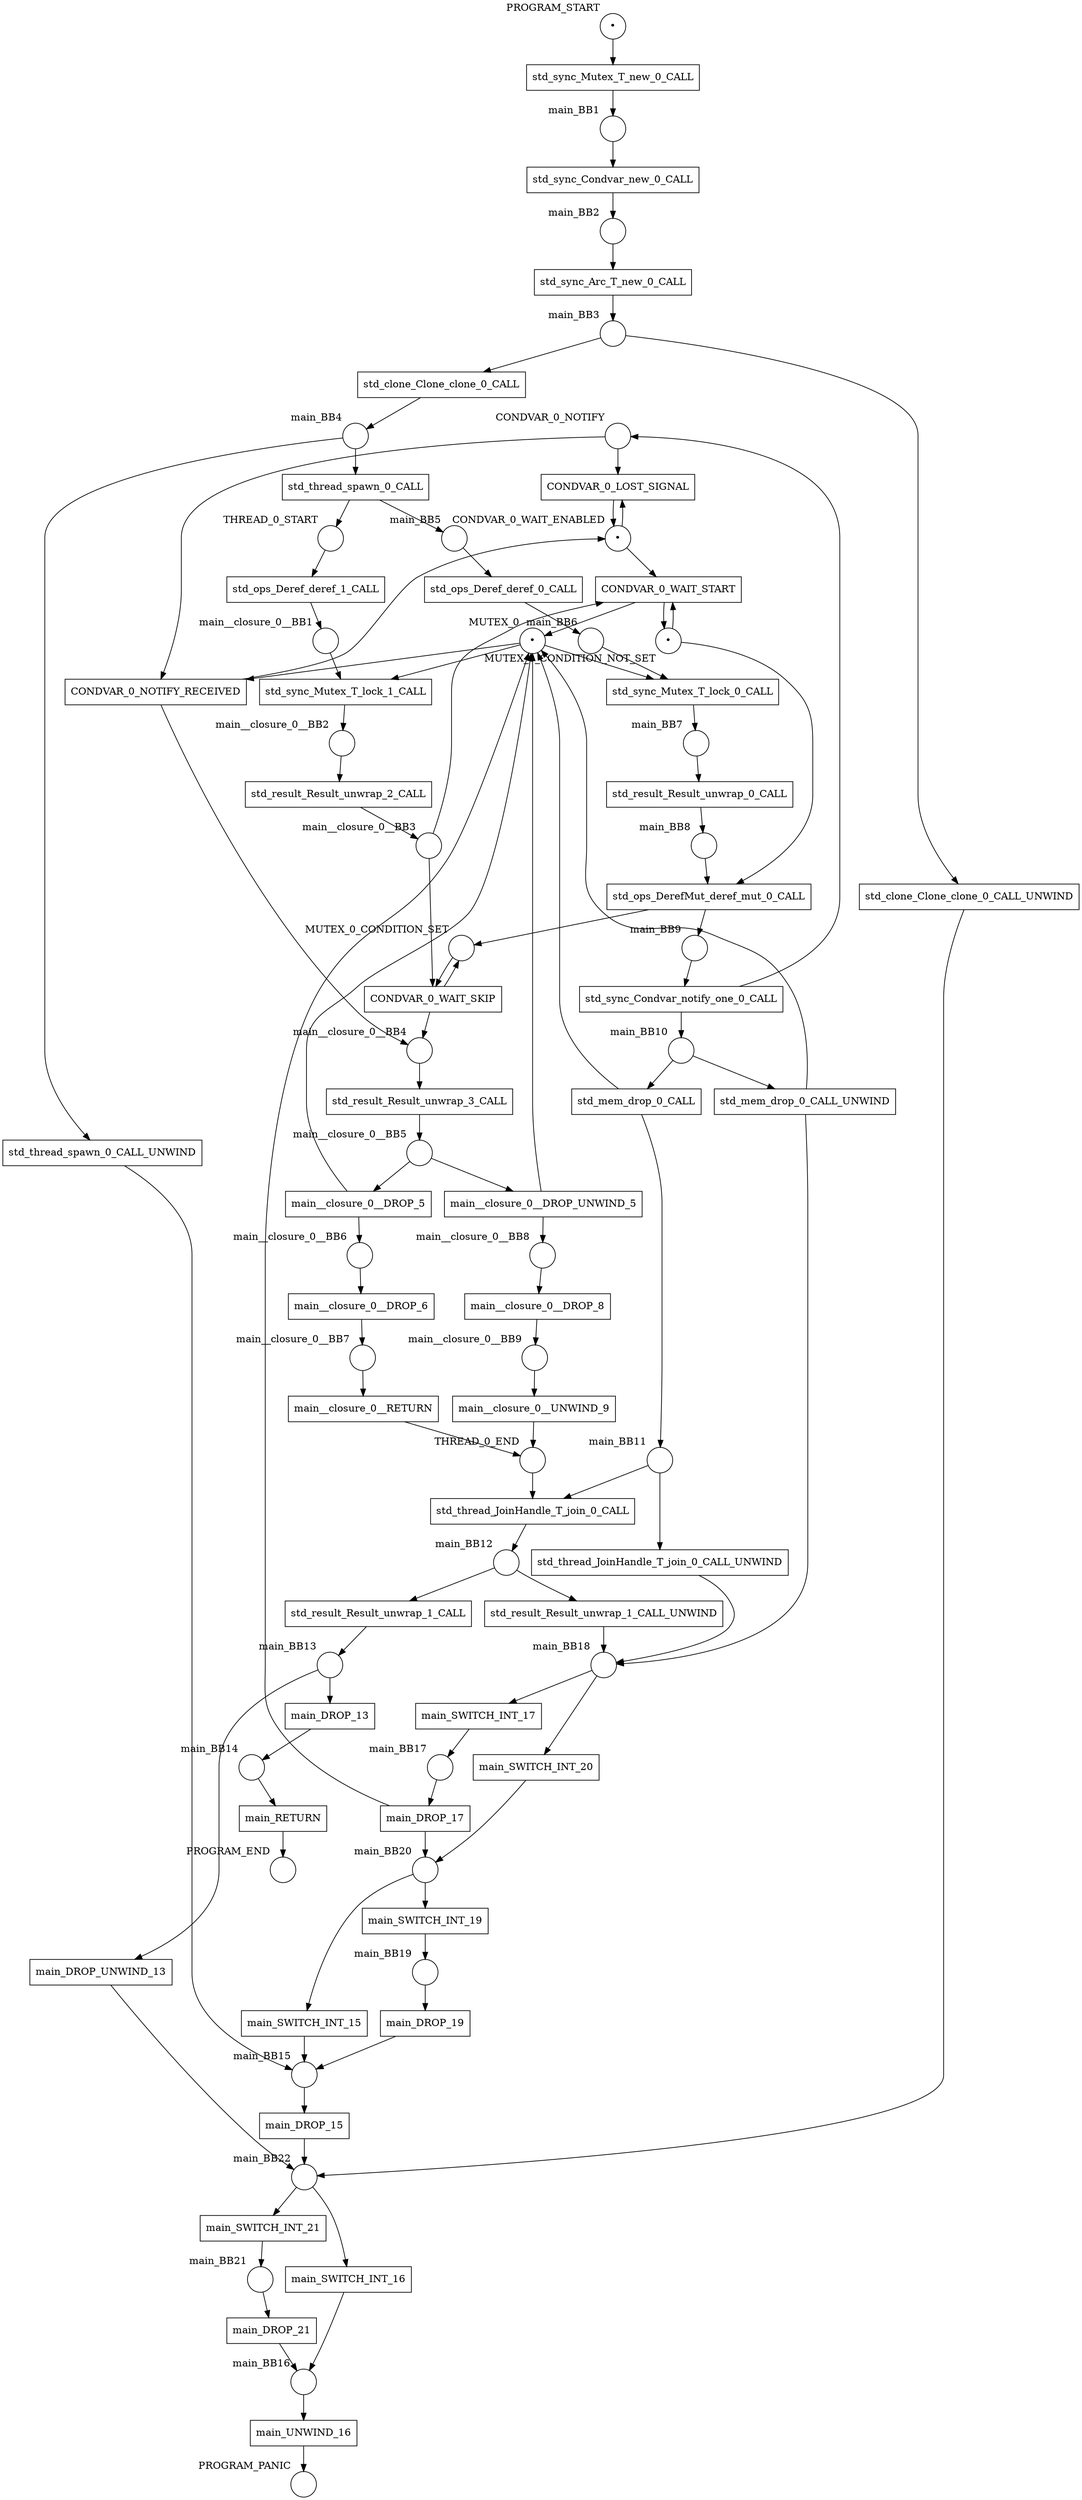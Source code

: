 digraph petrinet {
    CONDVAR_0_NOTIFY [shape="circle" xlabel="CONDVAR_0_NOTIFY" label=""];
    CONDVAR_0_WAIT_ENABLED [shape="circle" xlabel="CONDVAR_0_WAIT_ENABLED" label="•"];
    MUTEX_0 [shape="circle" xlabel="MUTEX_0" label="•"];
    MUTEX_0_CONDITION_NOT_SET [shape="circle" xlabel="MUTEX_0_CONDITION_NOT_SET" label="•"];
    MUTEX_0_CONDITION_SET [shape="circle" xlabel="MUTEX_0_CONDITION_SET" label=""];
    PROGRAM_END [shape="circle" xlabel="PROGRAM_END" label=""];
    PROGRAM_PANIC [shape="circle" xlabel="PROGRAM_PANIC" label=""];
    PROGRAM_START [shape="circle" xlabel="PROGRAM_START" label="•"];
    THREAD_0_END [shape="circle" xlabel="THREAD_0_END" label=""];
    THREAD_0_START [shape="circle" xlabel="THREAD_0_START" label=""];
    main_BB1 [shape="circle" xlabel="main_BB1" label=""];
    main_BB10 [shape="circle" xlabel="main_BB10" label=""];
    main_BB11 [shape="circle" xlabel="main_BB11" label=""];
    main_BB12 [shape="circle" xlabel="main_BB12" label=""];
    main_BB13 [shape="circle" xlabel="main_BB13" label=""];
    main_BB14 [shape="circle" xlabel="main_BB14" label=""];
    main_BB15 [shape="circle" xlabel="main_BB15" label=""];
    main_BB16 [shape="circle" xlabel="main_BB16" label=""];
    main_BB17 [shape="circle" xlabel="main_BB17" label=""];
    main_BB18 [shape="circle" xlabel="main_BB18" label=""];
    main_BB19 [shape="circle" xlabel="main_BB19" label=""];
    main_BB2 [shape="circle" xlabel="main_BB2" label=""];
    main_BB20 [shape="circle" xlabel="main_BB20" label=""];
    main_BB21 [shape="circle" xlabel="main_BB21" label=""];
    main_BB22 [shape="circle" xlabel="main_BB22" label=""];
    main_BB3 [shape="circle" xlabel="main_BB3" label=""];
    main_BB4 [shape="circle" xlabel="main_BB4" label=""];
    main_BB5 [shape="circle" xlabel="main_BB5" label=""];
    main_BB6 [shape="circle" xlabel="main_BB6" label=""];
    main_BB7 [shape="circle" xlabel="main_BB7" label=""];
    main_BB8 [shape="circle" xlabel="main_BB8" label=""];
    main_BB9 [shape="circle" xlabel="main_BB9" label=""];
    main__closure_0__BB1 [shape="circle" xlabel="main__closure_0__BB1" label=""];
    main__closure_0__BB2 [shape="circle" xlabel="main__closure_0__BB2" label=""];
    main__closure_0__BB3 [shape="circle" xlabel="main__closure_0__BB3" label=""];
    main__closure_0__BB4 [shape="circle" xlabel="main__closure_0__BB4" label=""];
    main__closure_0__BB5 [shape="circle" xlabel="main__closure_0__BB5" label=""];
    main__closure_0__BB6 [shape="circle" xlabel="main__closure_0__BB6" label=""];
    main__closure_0__BB7 [shape="circle" xlabel="main__closure_0__BB7" label=""];
    main__closure_0__BB8 [shape="circle" xlabel="main__closure_0__BB8" label=""];
    main__closure_0__BB9 [shape="circle" xlabel="main__closure_0__BB9" label=""];
    CONDVAR_0_LOST_SIGNAL [shape="box" xlabel="" label="CONDVAR_0_LOST_SIGNAL"];
    CONDVAR_0_NOTIFY_RECEIVED [shape="box" xlabel="" label="CONDVAR_0_NOTIFY_RECEIVED"];
    CONDVAR_0_WAIT_SKIP [shape="box" xlabel="" label="CONDVAR_0_WAIT_SKIP"];
    CONDVAR_0_WAIT_START [shape="box" xlabel="" label="CONDVAR_0_WAIT_START"];
    main_DROP_13 [shape="box" xlabel="" label="main_DROP_13"];
    main_DROP_15 [shape="box" xlabel="" label="main_DROP_15"];
    main_DROP_17 [shape="box" xlabel="" label="main_DROP_17"];
    main_DROP_19 [shape="box" xlabel="" label="main_DROP_19"];
    main_DROP_21 [shape="box" xlabel="" label="main_DROP_21"];
    main_DROP_UNWIND_13 [shape="box" xlabel="" label="main_DROP_UNWIND_13"];
    main_RETURN [shape="box" xlabel="" label="main_RETURN"];
    main_SWITCH_INT_15 [shape="box" xlabel="" label="main_SWITCH_INT_15"];
    main_SWITCH_INT_16 [shape="box" xlabel="" label="main_SWITCH_INT_16"];
    main_SWITCH_INT_17 [shape="box" xlabel="" label="main_SWITCH_INT_17"];
    main_SWITCH_INT_19 [shape="box" xlabel="" label="main_SWITCH_INT_19"];
    main_SWITCH_INT_20 [shape="box" xlabel="" label="main_SWITCH_INT_20"];
    main_SWITCH_INT_21 [shape="box" xlabel="" label="main_SWITCH_INT_21"];
    main_UNWIND_16 [shape="box" xlabel="" label="main_UNWIND_16"];
    main__closure_0__DROP_5 [shape="box" xlabel="" label="main__closure_0__DROP_5"];
    main__closure_0__DROP_6 [shape="box" xlabel="" label="main__closure_0__DROP_6"];
    main__closure_0__DROP_8 [shape="box" xlabel="" label="main__closure_0__DROP_8"];
    main__closure_0__DROP_UNWIND_5 [shape="box" xlabel="" label="main__closure_0__DROP_UNWIND_5"];
    main__closure_0__RETURN [shape="box" xlabel="" label="main__closure_0__RETURN"];
    main__closure_0__UNWIND_9 [shape="box" xlabel="" label="main__closure_0__UNWIND_9"];
    std_clone_Clone_clone_0_CALL [shape="box" xlabel="" label="std_clone_Clone_clone_0_CALL"];
    std_clone_Clone_clone_0_CALL_UNWIND [shape="box" xlabel="" label="std_clone_Clone_clone_0_CALL_UNWIND"];
    std_mem_drop_0_CALL [shape="box" xlabel="" label="std_mem_drop_0_CALL"];
    std_mem_drop_0_CALL_UNWIND [shape="box" xlabel="" label="std_mem_drop_0_CALL_UNWIND"];
    std_ops_DerefMut_deref_mut_0_CALL [shape="box" xlabel="" label="std_ops_DerefMut_deref_mut_0_CALL"];
    std_ops_Deref_deref_0_CALL [shape="box" xlabel="" label="std_ops_Deref_deref_0_CALL"];
    std_ops_Deref_deref_1_CALL [shape="box" xlabel="" label="std_ops_Deref_deref_1_CALL"];
    std_result_Result_unwrap_0_CALL [shape="box" xlabel="" label="std_result_Result_unwrap_0_CALL"];
    std_result_Result_unwrap_1_CALL [shape="box" xlabel="" label="std_result_Result_unwrap_1_CALL"];
    std_result_Result_unwrap_1_CALL_UNWIND [shape="box" xlabel="" label="std_result_Result_unwrap_1_CALL_UNWIND"];
    std_result_Result_unwrap_2_CALL [shape="box" xlabel="" label="std_result_Result_unwrap_2_CALL"];
    std_result_Result_unwrap_3_CALL [shape="box" xlabel="" label="std_result_Result_unwrap_3_CALL"];
    std_sync_Arc_T_new_0_CALL [shape="box" xlabel="" label="std_sync_Arc_T_new_0_CALL"];
    std_sync_Condvar_new_0_CALL [shape="box" xlabel="" label="std_sync_Condvar_new_0_CALL"];
    std_sync_Condvar_notify_one_0_CALL [shape="box" xlabel="" label="std_sync_Condvar_notify_one_0_CALL"];
    std_sync_Mutex_T_lock_0_CALL [shape="box" xlabel="" label="std_sync_Mutex_T_lock_0_CALL"];
    std_sync_Mutex_T_lock_1_CALL [shape="box" xlabel="" label="std_sync_Mutex_T_lock_1_CALL"];
    std_sync_Mutex_T_new_0_CALL [shape="box" xlabel="" label="std_sync_Mutex_T_new_0_CALL"];
    std_thread_JoinHandle_T_join_0_CALL [shape="box" xlabel="" label="std_thread_JoinHandle_T_join_0_CALL"];
    std_thread_JoinHandle_T_join_0_CALL_UNWIND [shape="box" xlabel="" label="std_thread_JoinHandle_T_join_0_CALL_UNWIND"];
    std_thread_spawn_0_CALL [shape="box" xlabel="" label="std_thread_spawn_0_CALL"];
    std_thread_spawn_0_CALL_UNWIND [shape="box" xlabel="" label="std_thread_spawn_0_CALL_UNWIND"];
    CONDVAR_0_NOTIFY -> CONDVAR_0_LOST_SIGNAL;
    CONDVAR_0_NOTIFY -> CONDVAR_0_NOTIFY_RECEIVED;
    CONDVAR_0_WAIT_ENABLED -> CONDVAR_0_LOST_SIGNAL;
    CONDVAR_0_WAIT_ENABLED -> CONDVAR_0_WAIT_START;
    MUTEX_0 -> CONDVAR_0_NOTIFY_RECEIVED;
    MUTEX_0 -> std_sync_Mutex_T_lock_0_CALL;
    MUTEX_0 -> std_sync_Mutex_T_lock_1_CALL;
    MUTEX_0_CONDITION_NOT_SET -> CONDVAR_0_WAIT_START;
    MUTEX_0_CONDITION_NOT_SET -> std_ops_DerefMut_deref_mut_0_CALL;
    MUTEX_0_CONDITION_SET -> CONDVAR_0_WAIT_SKIP;
    PROGRAM_START -> std_sync_Mutex_T_new_0_CALL;
    THREAD_0_END -> std_thread_JoinHandle_T_join_0_CALL;
    THREAD_0_START -> std_ops_Deref_deref_1_CALL;
    main_BB1 -> std_sync_Condvar_new_0_CALL;
    main_BB10 -> std_mem_drop_0_CALL;
    main_BB10 -> std_mem_drop_0_CALL_UNWIND;
    main_BB11 -> std_thread_JoinHandle_T_join_0_CALL;
    main_BB11 -> std_thread_JoinHandle_T_join_0_CALL_UNWIND;
    main_BB12 -> std_result_Result_unwrap_1_CALL;
    main_BB12 -> std_result_Result_unwrap_1_CALL_UNWIND;
    main_BB13 -> main_DROP_13;
    main_BB13 -> main_DROP_UNWIND_13;
    main_BB14 -> main_RETURN;
    main_BB15 -> main_DROP_15;
    main_BB16 -> main_UNWIND_16;
    main_BB17 -> main_DROP_17;
    main_BB18 -> main_SWITCH_INT_17;
    main_BB18 -> main_SWITCH_INT_20;
    main_BB19 -> main_DROP_19;
    main_BB2 -> std_sync_Arc_T_new_0_CALL;
    main_BB20 -> main_SWITCH_INT_15;
    main_BB20 -> main_SWITCH_INT_19;
    main_BB21 -> main_DROP_21;
    main_BB22 -> main_SWITCH_INT_16;
    main_BB22 -> main_SWITCH_INT_21;
    main_BB3 -> std_clone_Clone_clone_0_CALL;
    main_BB3 -> std_clone_Clone_clone_0_CALL_UNWIND;
    main_BB4 -> std_thread_spawn_0_CALL;
    main_BB4 -> std_thread_spawn_0_CALL_UNWIND;
    main_BB5 -> std_ops_Deref_deref_0_CALL;
    main_BB6 -> std_sync_Mutex_T_lock_0_CALL;
    main_BB7 -> std_result_Result_unwrap_0_CALL;
    main_BB8 -> std_ops_DerefMut_deref_mut_0_CALL;
    main_BB9 -> std_sync_Condvar_notify_one_0_CALL;
    main__closure_0__BB1 -> std_sync_Mutex_T_lock_1_CALL;
    main__closure_0__BB2 -> std_result_Result_unwrap_2_CALL;
    main__closure_0__BB3 -> CONDVAR_0_WAIT_SKIP;
    main__closure_0__BB3 -> CONDVAR_0_WAIT_START;
    main__closure_0__BB4 -> std_result_Result_unwrap_3_CALL;
    main__closure_0__BB5 -> main__closure_0__DROP_5;
    main__closure_0__BB5 -> main__closure_0__DROP_UNWIND_5;
    main__closure_0__BB6 -> main__closure_0__DROP_6;
    main__closure_0__BB7 -> main__closure_0__RETURN;
    main__closure_0__BB8 -> main__closure_0__DROP_8;
    main__closure_0__BB9 -> main__closure_0__UNWIND_9;
    CONDVAR_0_LOST_SIGNAL -> CONDVAR_0_WAIT_ENABLED;
    CONDVAR_0_NOTIFY_RECEIVED -> CONDVAR_0_WAIT_ENABLED;
    CONDVAR_0_NOTIFY_RECEIVED -> main__closure_0__BB4;
    CONDVAR_0_WAIT_SKIP -> MUTEX_0_CONDITION_SET;
    CONDVAR_0_WAIT_SKIP -> main__closure_0__BB4;
    CONDVAR_0_WAIT_START -> MUTEX_0;
    CONDVAR_0_WAIT_START -> MUTEX_0_CONDITION_NOT_SET;
    main_DROP_13 -> main_BB14;
    main_DROP_15 -> main_BB22;
    main_DROP_17 -> MUTEX_0;
    main_DROP_17 -> main_BB20;
    main_DROP_19 -> main_BB15;
    main_DROP_21 -> main_BB16;
    main_DROP_UNWIND_13 -> main_BB22;
    main_RETURN -> PROGRAM_END;
    main_SWITCH_INT_15 -> main_BB15;
    main_SWITCH_INT_16 -> main_BB16;
    main_SWITCH_INT_17 -> main_BB17;
    main_SWITCH_INT_19 -> main_BB19;
    main_SWITCH_INT_20 -> main_BB20;
    main_SWITCH_INT_21 -> main_BB21;
    main_UNWIND_16 -> PROGRAM_PANIC;
    main__closure_0__DROP_5 -> MUTEX_0;
    main__closure_0__DROP_5 -> main__closure_0__BB6;
    main__closure_0__DROP_6 -> main__closure_0__BB7;
    main__closure_0__DROP_8 -> main__closure_0__BB9;
    main__closure_0__DROP_UNWIND_5 -> MUTEX_0;
    main__closure_0__DROP_UNWIND_5 -> main__closure_0__BB8;
    main__closure_0__RETURN -> THREAD_0_END;
    main__closure_0__UNWIND_9 -> THREAD_0_END;
    std_clone_Clone_clone_0_CALL -> main_BB4;
    std_clone_Clone_clone_0_CALL_UNWIND -> main_BB22;
    std_mem_drop_0_CALL -> MUTEX_0;
    std_mem_drop_0_CALL -> main_BB11;
    std_mem_drop_0_CALL_UNWIND -> MUTEX_0;
    std_mem_drop_0_CALL_UNWIND -> main_BB18;
    std_ops_DerefMut_deref_mut_0_CALL -> MUTEX_0_CONDITION_SET;
    std_ops_DerefMut_deref_mut_0_CALL -> main_BB9;
    std_ops_Deref_deref_0_CALL -> main_BB6;
    std_ops_Deref_deref_1_CALL -> main__closure_0__BB1;
    std_result_Result_unwrap_0_CALL -> main_BB8;
    std_result_Result_unwrap_1_CALL -> main_BB13;
    std_result_Result_unwrap_1_CALL_UNWIND -> main_BB18;
    std_result_Result_unwrap_2_CALL -> main__closure_0__BB3;
    std_result_Result_unwrap_3_CALL -> main__closure_0__BB5;
    std_sync_Arc_T_new_0_CALL -> main_BB3;
    std_sync_Condvar_new_0_CALL -> main_BB2;
    std_sync_Condvar_notify_one_0_CALL -> CONDVAR_0_NOTIFY;
    std_sync_Condvar_notify_one_0_CALL -> main_BB10;
    std_sync_Mutex_T_lock_0_CALL -> main_BB7;
    std_sync_Mutex_T_lock_1_CALL -> main__closure_0__BB2;
    std_sync_Mutex_T_new_0_CALL -> main_BB1;
    std_thread_JoinHandle_T_join_0_CALL -> main_BB12;
    std_thread_JoinHandle_T_join_0_CALL_UNWIND -> main_BB18;
    std_thread_spawn_0_CALL -> THREAD_0_START;
    std_thread_spawn_0_CALL -> main_BB5;
    std_thread_spawn_0_CALL_UNWIND -> main_BB15;
}
